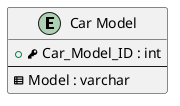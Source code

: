 @startuml
entity "Car Model" as carModel
{
  +<&key> Car_Model_ID : int
  --
  <&spreadsheet> Model : varchar
}
@enduml